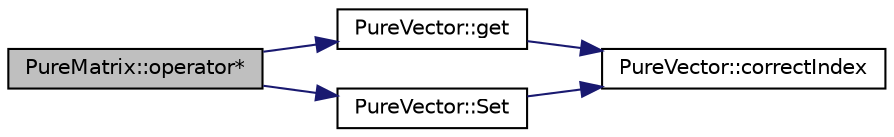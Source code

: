 digraph "PureMatrix::operator*"
{
 // LATEX_PDF_SIZE
  edge [fontname="Helvetica",fontsize="10",labelfontname="Helvetica",labelfontsize="10"];
  node [fontname="Helvetica",fontsize="10",shape=record];
  rankdir="LR";
  Node1 [label="PureMatrix::operator*",height=0.2,width=0.4,color="black", fillcolor="grey75", style="filled", fontcolor="black",tooltip="Multiplication by vector operator."];
  Node1 -> Node2 [color="midnightblue",fontsize="10",style="solid",fontname="Helvetica"];
  Node2 [label="PureVector::get",height=0.2,width=0.4,color="black", fillcolor="white", style="filled",URL="$class_pure_vector.html#ac7bb7cc0604ec45b6c4371c3be9c2cb2",tooltip="Gets the value at the given index."];
  Node2 -> Node3 [color="midnightblue",fontsize="10",style="solid",fontname="Helvetica"];
  Node3 [label="PureVector::correctIndex",height=0.2,width=0.4,color="black", fillcolor="white", style="filled",URL="$class_pure_vector.html#a3a76805b3935eadb52ac7cf41dfd981b",tooltip=" "];
  Node1 -> Node4 [color="midnightblue",fontsize="10",style="solid",fontname="Helvetica"];
  Node4 [label="PureVector::Set",height=0.2,width=0.4,color="black", fillcolor="white", style="filled",URL="$class_pure_vector.html#a7a06ddc19979aa3bbe17514071ed66c8",tooltip="Sets the value at the given index."];
  Node4 -> Node3 [color="midnightblue",fontsize="10",style="solid",fontname="Helvetica"];
}
